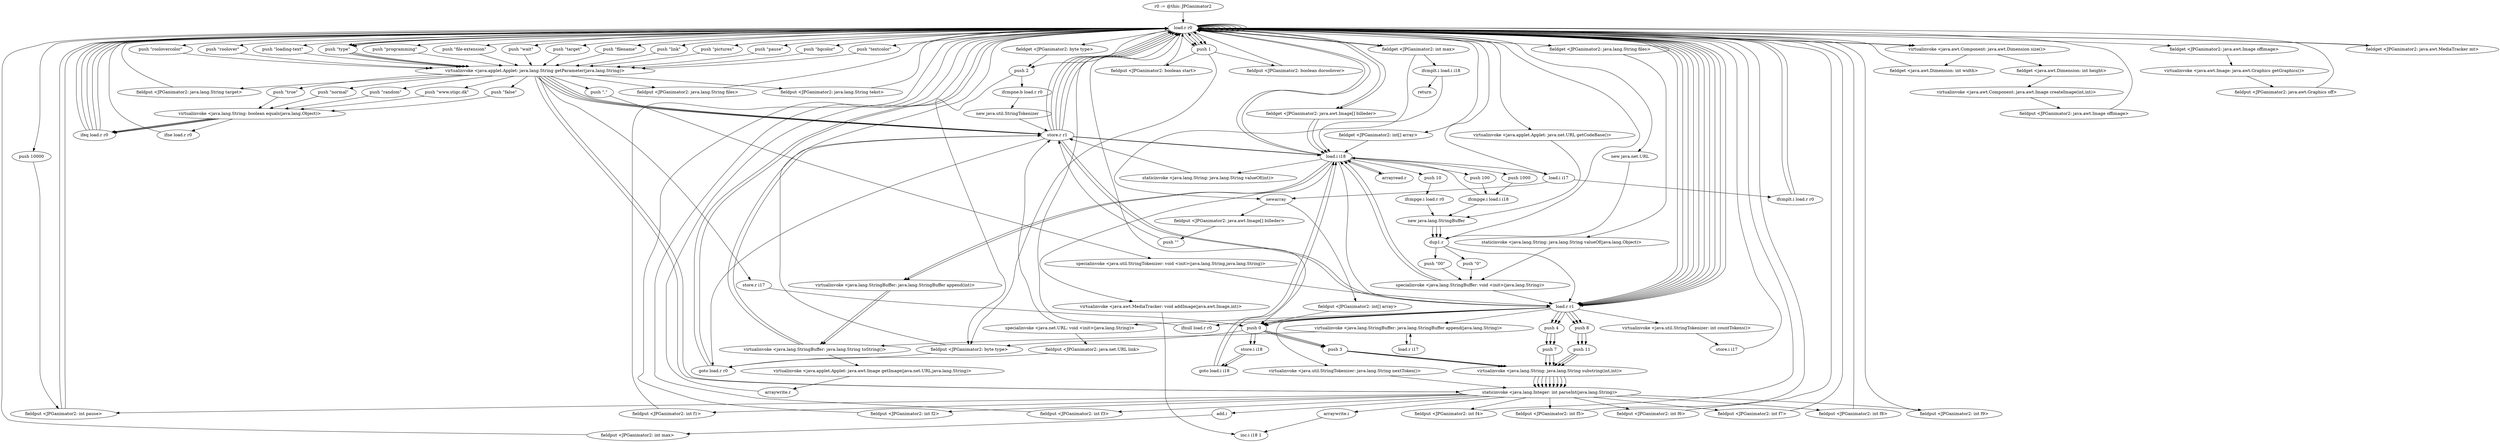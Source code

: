 digraph "" {
    "r0 := @this: JPGanimator2"
    "load.r r0"
    "r0 := @this: JPGanimator2"->"load.r r0";
    "push \"wait\""
    "load.r r0"->"push \"wait\"";
    "virtualinvoke <java.applet.Applet: java.lang.String getParameter(java.lang.String)>"
    "push \"wait\""->"virtualinvoke <java.applet.Applet: java.lang.String getParameter(java.lang.String)>";
    "push \"false\""
    "virtualinvoke <java.applet.Applet: java.lang.String getParameter(java.lang.String)>"->"push \"false\"";
    "virtualinvoke <java.lang.String: boolean equals(java.lang.Object)>"
    "push \"false\""->"virtualinvoke <java.lang.String: boolean equals(java.lang.Object)>";
    "ifeq load.r r0"
    "virtualinvoke <java.lang.String: boolean equals(java.lang.Object)>"->"ifeq load.r r0";
    "ifeq load.r r0"->"load.r r0";
    "push 1"
    "load.r r0"->"push 1";
    "fieldput <JPGanimator2: boolean start>"
    "push 1"->"fieldput <JPGanimator2: boolean start>";
    "fieldput <JPGanimator2: boolean start>"->"load.r r0";
    "load.r r0"->"load.r r0";
    "push \"target\""
    "load.r r0"->"push \"target\"";
    "push \"target\""->"virtualinvoke <java.applet.Applet: java.lang.String getParameter(java.lang.String)>";
    "fieldput <JPGanimator2: java.lang.String target>"
    "virtualinvoke <java.applet.Applet: java.lang.String getParameter(java.lang.String)>"->"fieldput <JPGanimator2: java.lang.String target>";
    "fieldput <JPGanimator2: java.lang.String target>"->"load.r r0";
    "load.r r0"->"load.r r0";
    "push \"filename\""
    "load.r r0"->"push \"filename\"";
    "push \"filename\""->"virtualinvoke <java.applet.Applet: java.lang.String getParameter(java.lang.String)>";
    "fieldput <JPGanimator2: java.lang.String files>"
    "virtualinvoke <java.applet.Applet: java.lang.String getParameter(java.lang.String)>"->"fieldput <JPGanimator2: java.lang.String files>";
    "fieldput <JPGanimator2: java.lang.String files>"->"load.r r0";
    "push \"link\""
    "load.r r0"->"push \"link\"";
    "push \"link\""->"virtualinvoke <java.applet.Applet: java.lang.String getParameter(java.lang.String)>";
    "store.r r1"
    "virtualinvoke <java.applet.Applet: java.lang.String getParameter(java.lang.String)>"->"store.r r1";
    "load.r r1"
    "store.r r1"->"load.r r1";
    "ifnull load.r r0"
    "load.r r1"->"ifnull load.r r0";
    "ifnull load.r r0"->"load.r r0";
    "new java.net.URL"
    "load.r r0"->"new java.net.URL";
    "dup1.r"
    "new java.net.URL"->"dup1.r";
    "dup1.r"->"load.r r1";
    "specialinvoke <java.net.URL: void <init>(java.lang.String)>"
    "load.r r1"->"specialinvoke <java.net.URL: void <init>(java.lang.String)>";
    "fieldput <JPGanimator2: java.net.URL link>"
    "specialinvoke <java.net.URL: void <init>(java.lang.String)>"->"fieldput <JPGanimator2: java.net.URL link>";
    "goto load.r r0"
    "fieldput <JPGanimator2: java.net.URL link>"->"goto load.r r0";
    "goto load.r r0"->"load.r r0";
    "load.r r0"->"push 1";
    "push 1"->"load.r r0";
    "push \"pictures\""
    "load.r r0"->"push \"pictures\"";
    "push \"pictures\""->"virtualinvoke <java.applet.Applet: java.lang.String getParameter(java.lang.String)>";
    "staticinvoke <java.lang.Integer: int parseInt(java.lang.String)>"
    "virtualinvoke <java.applet.Applet: java.lang.String getParameter(java.lang.String)>"->"staticinvoke <java.lang.Integer: int parseInt(java.lang.String)>";
    "add.i"
    "staticinvoke <java.lang.Integer: int parseInt(java.lang.String)>"->"add.i";
    "fieldput <JPGanimator2: int max>"
    "add.i"->"fieldput <JPGanimator2: int max>";
    "fieldput <JPGanimator2: int max>"->"load.r r0";
    "load.r r0"->"load.r r0";
    "push \"pause\""
    "load.r r0"->"push \"pause\"";
    "push \"pause\""->"virtualinvoke <java.applet.Applet: java.lang.String getParameter(java.lang.String)>";
    "virtualinvoke <java.applet.Applet: java.lang.String getParameter(java.lang.String)>"->"staticinvoke <java.lang.Integer: int parseInt(java.lang.String)>";
    "fieldput <JPGanimator2: int pause>"
    "staticinvoke <java.lang.Integer: int parseInt(java.lang.String)>"->"fieldput <JPGanimator2: int pause>";
    "fieldput <JPGanimator2: int pause>"->"load.r r0";
    "push \"bgcolor\""
    "load.r r0"->"push \"bgcolor\"";
    "push \"bgcolor\""->"virtualinvoke <java.applet.Applet: java.lang.String getParameter(java.lang.String)>";
    "virtualinvoke <java.applet.Applet: java.lang.String getParameter(java.lang.String)>"->"store.r r1";
    "store.r r1"->"load.r r0";
    "load.r r0"->"load.r r1";
    "push 0"
    "load.r r1"->"push 0";
    "push 3"
    "push 0"->"push 3";
    "virtualinvoke <java.lang.String: java.lang.String substring(int,int)>"
    "push 3"->"virtualinvoke <java.lang.String: java.lang.String substring(int,int)>";
    "virtualinvoke <java.lang.String: java.lang.String substring(int,int)>"->"staticinvoke <java.lang.Integer: int parseInt(java.lang.String)>";
    "fieldput <JPGanimator2: int f1>"
    "staticinvoke <java.lang.Integer: int parseInt(java.lang.String)>"->"fieldput <JPGanimator2: int f1>";
    "fieldput <JPGanimator2: int f1>"->"load.r r0";
    "load.r r0"->"load.r r1";
    "push 4"
    "load.r r1"->"push 4";
    "push 7"
    "push 4"->"push 7";
    "push 7"->"virtualinvoke <java.lang.String: java.lang.String substring(int,int)>";
    "virtualinvoke <java.lang.String: java.lang.String substring(int,int)>"->"staticinvoke <java.lang.Integer: int parseInt(java.lang.String)>";
    "fieldput <JPGanimator2: int f2>"
    "staticinvoke <java.lang.Integer: int parseInt(java.lang.String)>"->"fieldput <JPGanimator2: int f2>";
    "fieldput <JPGanimator2: int f2>"->"load.r r0";
    "load.r r0"->"load.r r1";
    "push 8"
    "load.r r1"->"push 8";
    "push 11"
    "push 8"->"push 11";
    "push 11"->"virtualinvoke <java.lang.String: java.lang.String substring(int,int)>";
    "virtualinvoke <java.lang.String: java.lang.String substring(int,int)>"->"staticinvoke <java.lang.Integer: int parseInt(java.lang.String)>";
    "fieldput <JPGanimator2: int f3>"
    "staticinvoke <java.lang.Integer: int parseInt(java.lang.String)>"->"fieldput <JPGanimator2: int f3>";
    "fieldput <JPGanimator2: int f3>"->"load.r r0";
    "push \"textcolor\""
    "load.r r0"->"push \"textcolor\"";
    "push \"textcolor\""->"virtualinvoke <java.applet.Applet: java.lang.String getParameter(java.lang.String)>";
    "virtualinvoke <java.applet.Applet: java.lang.String getParameter(java.lang.String)>"->"store.r r1";
    "store.r r1"->"load.r r0";
    "load.r r0"->"load.r r1";
    "load.r r1"->"push 0";
    "push 0"->"push 3";
    "push 3"->"virtualinvoke <java.lang.String: java.lang.String substring(int,int)>";
    "virtualinvoke <java.lang.String: java.lang.String substring(int,int)>"->"staticinvoke <java.lang.Integer: int parseInt(java.lang.String)>";
    "fieldput <JPGanimator2: int f4>"
    "staticinvoke <java.lang.Integer: int parseInt(java.lang.String)>"->"fieldput <JPGanimator2: int f4>";
    "fieldput <JPGanimator2: int f4>"->"load.r r0";
    "load.r r0"->"load.r r1";
    "load.r r1"->"push 4";
    "push 4"->"push 7";
    "push 7"->"virtualinvoke <java.lang.String: java.lang.String substring(int,int)>";
    "virtualinvoke <java.lang.String: java.lang.String substring(int,int)>"->"staticinvoke <java.lang.Integer: int parseInt(java.lang.String)>";
    "fieldput <JPGanimator2: int f5>"
    "staticinvoke <java.lang.Integer: int parseInt(java.lang.String)>"->"fieldput <JPGanimator2: int f5>";
    "fieldput <JPGanimator2: int f5>"->"load.r r0";
    "load.r r0"->"load.r r1";
    "load.r r1"->"push 8";
    "push 8"->"push 11";
    "push 11"->"virtualinvoke <java.lang.String: java.lang.String substring(int,int)>";
    "virtualinvoke <java.lang.String: java.lang.String substring(int,int)>"->"staticinvoke <java.lang.Integer: int parseInt(java.lang.String)>";
    "fieldput <JPGanimator2: int f6>"
    "staticinvoke <java.lang.Integer: int parseInt(java.lang.String)>"->"fieldput <JPGanimator2: int f6>";
    "fieldput <JPGanimator2: int f6>"->"load.r r0";
    "push \"roolovercolor\""
    "load.r r0"->"push \"roolovercolor\"";
    "push \"roolovercolor\""->"virtualinvoke <java.applet.Applet: java.lang.String getParameter(java.lang.String)>";
    "virtualinvoke <java.applet.Applet: java.lang.String getParameter(java.lang.String)>"->"store.r r1";
    "store.r r1"->"load.r r0";
    "load.r r0"->"load.r r1";
    "load.r r1"->"push 0";
    "push 0"->"push 3";
    "push 3"->"virtualinvoke <java.lang.String: java.lang.String substring(int,int)>";
    "virtualinvoke <java.lang.String: java.lang.String substring(int,int)>"->"staticinvoke <java.lang.Integer: int parseInt(java.lang.String)>";
    "fieldput <JPGanimator2: int f7>"
    "staticinvoke <java.lang.Integer: int parseInt(java.lang.String)>"->"fieldput <JPGanimator2: int f7>";
    "fieldput <JPGanimator2: int f7>"->"load.r r0";
    "load.r r0"->"load.r r1";
    "load.r r1"->"push 4";
    "push 4"->"push 7";
    "push 7"->"virtualinvoke <java.lang.String: java.lang.String substring(int,int)>";
    "virtualinvoke <java.lang.String: java.lang.String substring(int,int)>"->"staticinvoke <java.lang.Integer: int parseInt(java.lang.String)>";
    "fieldput <JPGanimator2: int f8>"
    "staticinvoke <java.lang.Integer: int parseInt(java.lang.String)>"->"fieldput <JPGanimator2: int f8>";
    "fieldput <JPGanimator2: int f8>"->"load.r r0";
    "load.r r0"->"load.r r1";
    "load.r r1"->"push 8";
    "push 8"->"push 11";
    "push 11"->"virtualinvoke <java.lang.String: java.lang.String substring(int,int)>";
    "virtualinvoke <java.lang.String: java.lang.String substring(int,int)>"->"staticinvoke <java.lang.Integer: int parseInt(java.lang.String)>";
    "fieldput <JPGanimator2: int f9>"
    "staticinvoke <java.lang.Integer: int parseInt(java.lang.String)>"->"fieldput <JPGanimator2: int f9>";
    "fieldput <JPGanimator2: int f9>"->"load.r r0";
    "push \"roolover\""
    "load.r r0"->"push \"roolover\"";
    "push \"roolover\""->"virtualinvoke <java.applet.Applet: java.lang.String getParameter(java.lang.String)>";
    "push \"true\""
    "virtualinvoke <java.applet.Applet: java.lang.String getParameter(java.lang.String)>"->"push \"true\"";
    "push \"true\""->"virtualinvoke <java.lang.String: boolean equals(java.lang.Object)>";
    "virtualinvoke <java.lang.String: boolean equals(java.lang.Object)>"->"ifeq load.r r0";
    "ifeq load.r r0"->"load.r r0";
    "load.r r0"->"push 1";
    "fieldput <JPGanimator2: boolean doroolover>"
    "push 1"->"fieldput <JPGanimator2: boolean doroolover>";
    "fieldput <JPGanimator2: boolean doroolover>"->"load.r r0";
    "load.r r0"->"load.r r0";
    "push \"loading-text\""
    "load.r r0"->"push \"loading-text\"";
    "push \"loading-text\""->"virtualinvoke <java.applet.Applet: java.lang.String getParameter(java.lang.String)>";
    "fieldput <JPGanimator2: java.lang.String tekst>"
    "virtualinvoke <java.applet.Applet: java.lang.String getParameter(java.lang.String)>"->"fieldput <JPGanimator2: java.lang.String tekst>";
    "fieldput <JPGanimator2: java.lang.String tekst>"->"load.r r0";
    "push \"type\""
    "load.r r0"->"push \"type\"";
    "push \"type\""->"virtualinvoke <java.applet.Applet: java.lang.String getParameter(java.lang.String)>";
    "push \"normal\""
    "virtualinvoke <java.applet.Applet: java.lang.String getParameter(java.lang.String)>"->"push \"normal\"";
    "push \"normal\""->"virtualinvoke <java.lang.String: boolean equals(java.lang.Object)>";
    "virtualinvoke <java.lang.String: boolean equals(java.lang.Object)>"->"ifeq load.r r0";
    "ifeq load.r r0"->"load.r r0";
    "load.r r0"->"push 0";
    "fieldput <JPGanimator2: byte type>"
    "push 0"->"fieldput <JPGanimator2: byte type>";
    "fieldput <JPGanimator2: byte type>"->"goto load.r r0";
    "goto load.r r0"->"load.r r0";
    "load.r r0"->"push \"type\"";
    "push \"type\""->"virtualinvoke <java.applet.Applet: java.lang.String getParameter(java.lang.String)>";
    "push \"random\""
    "virtualinvoke <java.applet.Applet: java.lang.String getParameter(java.lang.String)>"->"push \"random\"";
    "push \"random\""->"virtualinvoke <java.lang.String: boolean equals(java.lang.Object)>";
    "virtualinvoke <java.lang.String: boolean equals(java.lang.Object)>"->"ifeq load.r r0";
    "ifeq load.r r0"->"load.r r0";
    "load.r r0"->"push 1";
    "push 1"->"fieldput <JPGanimator2: byte type>";
    "fieldput <JPGanimator2: byte type>"->"load.r r0";
    "push \"programming\""
    "load.r r0"->"push \"programming\"";
    "push \"programming\""->"virtualinvoke <java.applet.Applet: java.lang.String getParameter(java.lang.String)>";
    "push \"www.stigc.dk\""
    "virtualinvoke <java.applet.Applet: java.lang.String getParameter(java.lang.String)>"->"push \"www.stigc.dk\"";
    "push \"www.stigc.dk\""->"virtualinvoke <java.lang.String: boolean equals(java.lang.Object)>";
    "ifne load.r r0"
    "virtualinvoke <java.lang.String: boolean equals(java.lang.Object)>"->"ifne load.r r0";
    "ifne load.r r0"->"load.r r0";
    "push 10000"
    "load.r r0"->"push 10000";
    "push 10000"->"fieldput <JPGanimator2: int pause>";
    "fieldput <JPGanimator2: int pause>"->"load.r r0";
    "fieldget <JPGanimator2: byte type>"
    "load.r r0"->"fieldget <JPGanimator2: byte type>";
    "push 2"
    "fieldget <JPGanimator2: byte type>"->"push 2";
    "ifcmpne.b load.r r0"
    "push 2"->"ifcmpne.b load.r r0";
    "new java.util.StringTokenizer"
    "ifcmpne.b load.r r0"->"new java.util.StringTokenizer";
    "new java.util.StringTokenizer"->"store.r r1";
    "store.r r1"->"load.r r1";
    "load.r r1"->"load.r r0";
    "load.r r0"->"push \"type\"";
    "push \"type\""->"virtualinvoke <java.applet.Applet: java.lang.String getParameter(java.lang.String)>";
    "push \",\""
    "virtualinvoke <java.applet.Applet: java.lang.String getParameter(java.lang.String)>"->"push \",\"";
    "specialinvoke <java.util.StringTokenizer: void <init>(java.lang.String,java.lang.String)>"
    "push \",\""->"specialinvoke <java.util.StringTokenizer: void <init>(java.lang.String,java.lang.String)>";
    "specialinvoke <java.util.StringTokenizer: void <init>(java.lang.String,java.lang.String)>"->"load.r r1";
    "virtualinvoke <java.util.StringTokenizer: int countTokens()>"
    "load.r r1"->"virtualinvoke <java.util.StringTokenizer: int countTokens()>";
    "store.i i17"
    "virtualinvoke <java.util.StringTokenizer: int countTokens()>"->"store.i i17";
    "store.i i17"->"load.r r0";
    "load.i i17"
    "load.r r0"->"load.i i17";
    "newarray"
    "load.i i17"->"newarray";
    "fieldput <JPGanimator2: int[] array>"
    "newarray"->"fieldput <JPGanimator2: int[] array>";
    "fieldput <JPGanimator2: int[] array>"->"push 0";
    "store.i i18"
    "push 0"->"store.i i18";
    "goto load.i i18"
    "store.i i18"->"goto load.i i18";
    "load.i i18"
    "goto load.i i18"->"load.i i18";
    "load.i i18"->"load.i i17";
    "ifcmplt.i load.r r0"
    "load.i i17"->"ifcmplt.i load.r r0";
    "ifcmplt.i load.r r0"->"load.r r0";
    "load.r r0"->"load.r r0";
    "fieldget <JPGanimator2: int max>"
    "load.r r0"->"fieldget <JPGanimator2: int max>";
    "fieldget <JPGanimator2: int max>"->"newarray";
    "fieldput <JPGanimator2: java.awt.Image[] billeder>"
    "newarray"->"fieldput <JPGanimator2: java.awt.Image[] billeder>";
    "push \"\""
    "fieldput <JPGanimator2: java.awt.Image[] billeder>"->"push \"\"";
    "push \"\""->"store.r r1";
    "store.r r1"->"load.r r0";
    "load.r r0"->"load.r r0";
    "load.r r0"->"load.r r0";
    "virtualinvoke <java.awt.Component: java.awt.Dimension size()>"
    "load.r r0"->"virtualinvoke <java.awt.Component: java.awt.Dimension size()>";
    "fieldget <java.awt.Dimension: int width>"
    "virtualinvoke <java.awt.Component: java.awt.Dimension size()>"->"fieldget <java.awt.Dimension: int width>";
    "fieldget <java.awt.Dimension: int width>"->"load.r r0";
    "load.r r0"->"virtualinvoke <java.awt.Component: java.awt.Dimension size()>";
    "fieldget <java.awt.Dimension: int height>"
    "virtualinvoke <java.awt.Component: java.awt.Dimension size()>"->"fieldget <java.awt.Dimension: int height>";
    "virtualinvoke <java.awt.Component: java.awt.Image createImage(int,int)>"
    "fieldget <java.awt.Dimension: int height>"->"virtualinvoke <java.awt.Component: java.awt.Image createImage(int,int)>";
    "fieldput <JPGanimator2: java.awt.Image offimage>"
    "virtualinvoke <java.awt.Component: java.awt.Image createImage(int,int)>"->"fieldput <JPGanimator2: java.awt.Image offimage>";
    "fieldput <JPGanimator2: java.awt.Image offimage>"->"load.r r0";
    "load.r r0"->"load.r r0";
    "fieldget <JPGanimator2: java.awt.Image offimage>"
    "load.r r0"->"fieldget <JPGanimator2: java.awt.Image offimage>";
    "virtualinvoke <java.awt.Image: java.awt.Graphics getGraphics()>"
    "fieldget <JPGanimator2: java.awt.Image offimage>"->"virtualinvoke <java.awt.Image: java.awt.Graphics getGraphics()>";
    "fieldput <JPGanimator2: java.awt.Graphics off>"
    "virtualinvoke <java.awt.Image: java.awt.Graphics getGraphics()>"->"fieldput <JPGanimator2: java.awt.Graphics off>";
    "fieldput <JPGanimator2: java.awt.Graphics off>"->"load.r r0";
    "push \"file-extension\""
    "load.r r0"->"push \"file-extension\"";
    "push \"file-extension\""->"virtualinvoke <java.applet.Applet: java.lang.String getParameter(java.lang.String)>";
    "store.r i17"
    "virtualinvoke <java.applet.Applet: java.lang.String getParameter(java.lang.String)>"->"store.r i17";
    "store.r i17"->"push 0";
    "push 0"->"store.i i18";
    "store.i i18"->"goto load.i i18";
    "goto load.i i18"->"load.i i18";
    "load.i i18"->"load.r r0";
    "load.r r0"->"fieldget <JPGanimator2: int max>";
    "ifcmplt.i load.i i18"
    "fieldget <JPGanimator2: int max>"->"ifcmplt.i load.i i18";
    "return"
    "ifcmplt.i load.i i18"->"return";
    "ifcmplt.i load.i i18"->"load.i i18";
    "push 1000"
    "load.i i18"->"push 1000";
    "ifcmpge.i load.i i18"
    "push 1000"->"ifcmpge.i load.i i18";
    "ifcmpge.i load.i i18"->"load.i i18";
    "staticinvoke <java.lang.String: java.lang.String valueOf(int)>"
    "load.i i18"->"staticinvoke <java.lang.String: java.lang.String valueOf(int)>";
    "staticinvoke <java.lang.String: java.lang.String valueOf(int)>"->"store.r r1";
    "store.r r1"->"load.i i18";
    "push 100"
    "load.i i18"->"push 100";
    "push 100"->"ifcmpge.i load.i i18";
    "new java.lang.StringBuffer"
    "ifcmpge.i load.i i18"->"new java.lang.StringBuffer";
    "new java.lang.StringBuffer"->"dup1.r";
    "push \"0\""
    "dup1.r"->"push \"0\"";
    "specialinvoke <java.lang.StringBuffer: void <init>(java.lang.String)>"
    "push \"0\""->"specialinvoke <java.lang.StringBuffer: void <init>(java.lang.String)>";
    "specialinvoke <java.lang.StringBuffer: void <init>(java.lang.String)>"->"load.i i18";
    "virtualinvoke <java.lang.StringBuffer: java.lang.StringBuffer append(int)>"
    "load.i i18"->"virtualinvoke <java.lang.StringBuffer: java.lang.StringBuffer append(int)>";
    "virtualinvoke <java.lang.StringBuffer: java.lang.String toString()>"
    "virtualinvoke <java.lang.StringBuffer: java.lang.StringBuffer append(int)>"->"virtualinvoke <java.lang.StringBuffer: java.lang.String toString()>";
    "virtualinvoke <java.lang.StringBuffer: java.lang.String toString()>"->"store.r r1";
    "store.r r1"->"load.i i18";
    "push 10"
    "load.i i18"->"push 10";
    "ifcmpge.i load.r r0"
    "push 10"->"ifcmpge.i load.r r0";
    "ifcmpge.i load.r r0"->"new java.lang.StringBuffer";
    "new java.lang.StringBuffer"->"dup1.r";
    "push \"00\""
    "dup1.r"->"push \"00\"";
    "push \"00\""->"specialinvoke <java.lang.StringBuffer: void <init>(java.lang.String)>";
    "specialinvoke <java.lang.StringBuffer: void <init>(java.lang.String)>"->"load.i i18";
    "load.i i18"->"virtualinvoke <java.lang.StringBuffer: java.lang.StringBuffer append(int)>";
    "virtualinvoke <java.lang.StringBuffer: java.lang.StringBuffer append(int)>"->"virtualinvoke <java.lang.StringBuffer: java.lang.String toString()>";
    "virtualinvoke <java.lang.StringBuffer: java.lang.String toString()>"->"store.r r1";
    "store.r r1"->"load.r r0";
    "fieldget <JPGanimator2: java.awt.Image[] billeder>"
    "load.r r0"->"fieldget <JPGanimator2: java.awt.Image[] billeder>";
    "fieldget <JPGanimator2: java.awt.Image[] billeder>"->"load.i i18";
    "load.i i18"->"load.r r0";
    "load.r r0"->"load.r r0";
    "virtualinvoke <java.applet.Applet: java.net.URL getCodeBase()>"
    "load.r r0"->"virtualinvoke <java.applet.Applet: java.net.URL getCodeBase()>";
    "virtualinvoke <java.applet.Applet: java.net.URL getCodeBase()>"->"new java.lang.StringBuffer";
    "new java.lang.StringBuffer"->"dup1.r";
    "dup1.r"->"load.r r0";
    "fieldget <JPGanimator2: java.lang.String files>"
    "load.r r0"->"fieldget <JPGanimator2: java.lang.String files>";
    "staticinvoke <java.lang.String: java.lang.String valueOf(java.lang.Object)>"
    "fieldget <JPGanimator2: java.lang.String files>"->"staticinvoke <java.lang.String: java.lang.String valueOf(java.lang.Object)>";
    "staticinvoke <java.lang.String: java.lang.String valueOf(java.lang.Object)>"->"specialinvoke <java.lang.StringBuffer: void <init>(java.lang.String)>";
    "specialinvoke <java.lang.StringBuffer: void <init>(java.lang.String)>"->"load.r r1";
    "virtualinvoke <java.lang.StringBuffer: java.lang.StringBuffer append(java.lang.String)>"
    "load.r r1"->"virtualinvoke <java.lang.StringBuffer: java.lang.StringBuffer append(java.lang.String)>";
    "load.r i17"
    "virtualinvoke <java.lang.StringBuffer: java.lang.StringBuffer append(java.lang.String)>"->"load.r i17";
    "load.r i17"->"virtualinvoke <java.lang.StringBuffer: java.lang.StringBuffer append(java.lang.String)>";
    "virtualinvoke <java.lang.StringBuffer: java.lang.StringBuffer append(java.lang.String)>"->"virtualinvoke <java.lang.StringBuffer: java.lang.String toString()>";
    "virtualinvoke <java.applet.Applet: java.awt.Image getImage(java.net.URL,java.lang.String)>"
    "virtualinvoke <java.lang.StringBuffer: java.lang.String toString()>"->"virtualinvoke <java.applet.Applet: java.awt.Image getImage(java.net.URL,java.lang.String)>";
    "arraywrite.r"
    "virtualinvoke <java.applet.Applet: java.awt.Image getImage(java.net.URL,java.lang.String)>"->"arraywrite.r";
    "arraywrite.r"->"load.r r0";
    "fieldget <JPGanimator2: java.awt.MediaTracker mt>"
    "load.r r0"->"fieldget <JPGanimator2: java.awt.MediaTracker mt>";
    "fieldget <JPGanimator2: java.awt.MediaTracker mt>"->"load.r r0";
    "load.r r0"->"fieldget <JPGanimator2: java.awt.Image[] billeder>";
    "fieldget <JPGanimator2: java.awt.Image[] billeder>"->"load.i i18";
    "arrayread.r"
    "load.i i18"->"arrayread.r";
    "arrayread.r"->"load.i i18";
    "virtualinvoke <java.awt.MediaTracker: void addImage(java.awt.Image,int)>"
    "load.i i18"->"virtualinvoke <java.awt.MediaTracker: void addImage(java.awt.Image,int)>";
    "inc.i i18 1"
    "virtualinvoke <java.awt.MediaTracker: void addImage(java.awt.Image,int)>"->"inc.i i18 1";
    "ifcmplt.i load.r r0"->"load.r r0";
    "fieldget <JPGanimator2: int[] array>"
    "load.r r0"->"fieldget <JPGanimator2: int[] array>";
    "fieldget <JPGanimator2: int[] array>"->"load.i i18";
    "load.i i18"->"load.r r1";
    "virtualinvoke <java.util.StringTokenizer: java.lang.String nextToken()>"
    "load.r r1"->"virtualinvoke <java.util.StringTokenizer: java.lang.String nextToken()>";
    "virtualinvoke <java.util.StringTokenizer: java.lang.String nextToken()>"->"staticinvoke <java.lang.Integer: int parseInt(java.lang.String)>";
    "arraywrite.i"
    "staticinvoke <java.lang.Integer: int parseInt(java.lang.String)>"->"arraywrite.i";
    "arraywrite.i"->"inc.i i18 1";
    "ifeq load.r r0"->"load.r r0";
    "load.r r0"->"push 2";
    "push 2"->"fieldput <JPGanimator2: byte type>";
    "specialinvoke <java.net.URL: void <init>(java.lang.String)>"->"store.r r1";
    "store.r r1"->"goto load.r r0";
}

